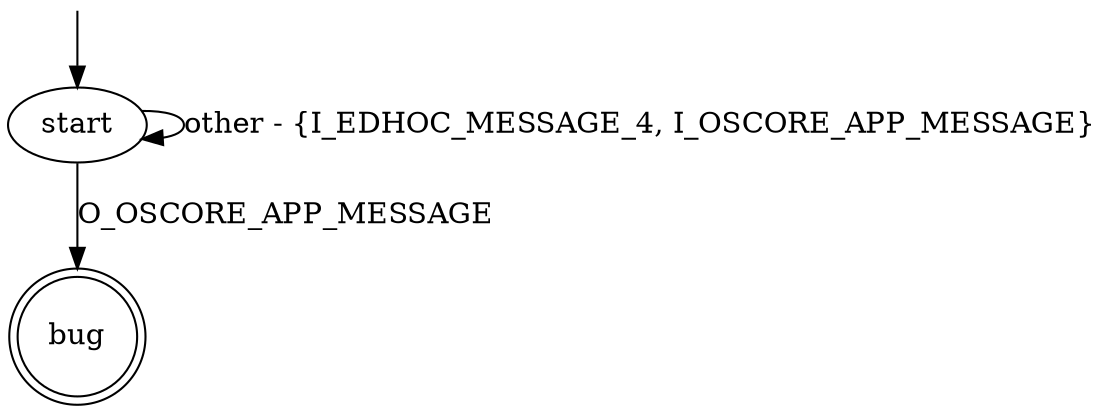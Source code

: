 digraph G {
start
bug [shape="doublecircle"]

start -> start [label="other - {I_EDHOC_MESSAGE_4, I_OSCORE_APP_MESSAGE}"]
start -> bug [label="O_OSCORE_APP_MESSAGE"]

__start0 [label="" shape="none" width="0" height="0"];
__start0 -> start;
}
